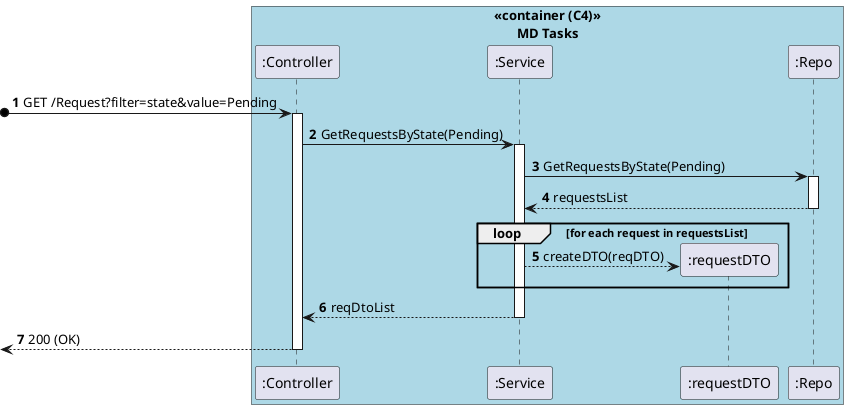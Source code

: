 @startuml process-view3
autonumber
skinparam DefaultTextAlignment<<center>> center

box "<<container (C4)>>\nMD Tasks" <<center>>#LightBlue
  participant MDTCTRL as ":Controller"  
  participant MDTSRV as ":Service"
  participant MDTDTO as ":requestDTO"
  participant MDTREPO as ":Repo"
end box


?o-> MDTCTRL : GET /Request?filter=state&value=Pending
activate MDTCTRL

MDTCTRL -> MDTSRV : GetRequestsByState(Pending)
activate MDTSRV

MDTSRV -> MDTREPO : GetRequestsByState(Pending)
activate MDTREPO


MDTREPO --> MDTSRV : requestsList
deactivate MDTDTO
deactivate MDTREPO

loop for each request in requestsList
MDTSRV --> MDTDTO** : createDTO(reqDTO)
end loop


MDTSRV --> MDTCTRL : reqDtoList
deactivate MDTSRV

<-- MDTCTRL : 200 (OK)
deactivate MDTCTRL

@enduml
